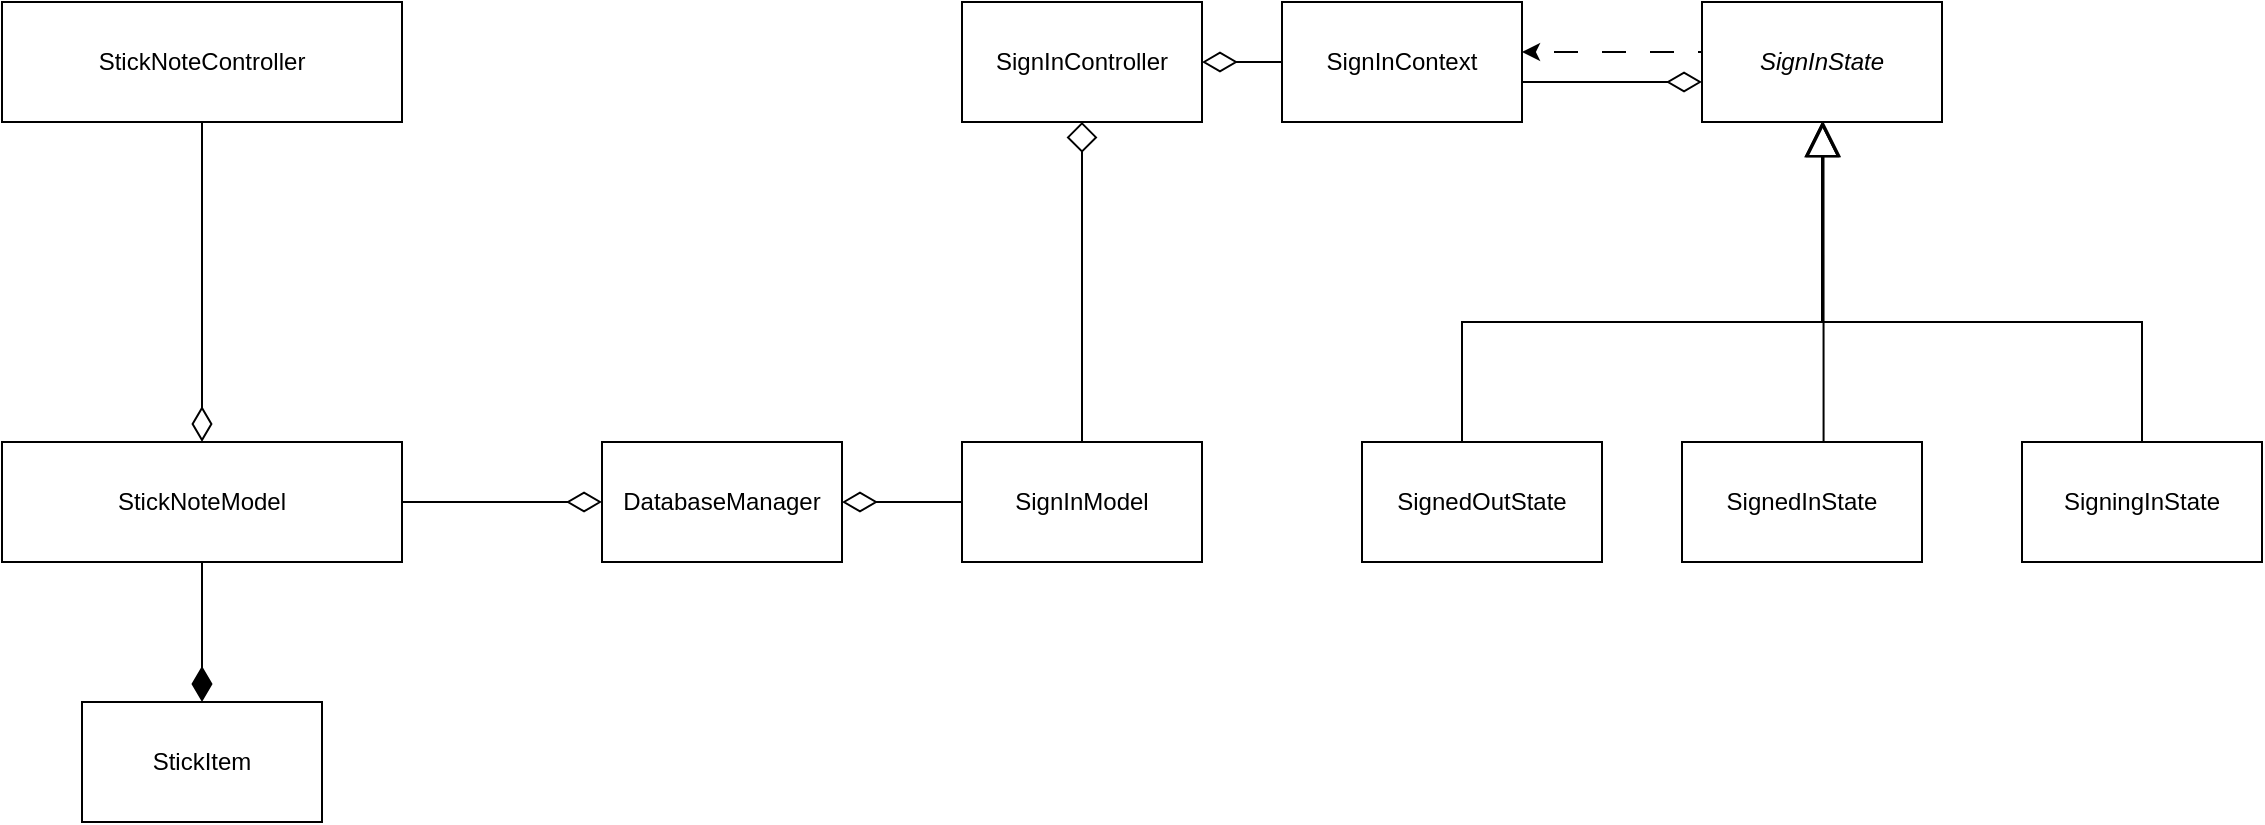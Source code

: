 <mxfile version="24.8.6">
  <diagram id="C5RBs43oDa-KdzZeNtuy" name="Page-1">
    <mxGraphModel dx="1056" dy="579" grid="1" gridSize="10" guides="1" tooltips="1" connect="1" arrows="1" fold="1" page="1" pageScale="1" pageWidth="827" pageHeight="1169" math="0" shadow="0">
      <root>
        <mxCell id="WIyWlLk6GJQsqaUBKTNV-0" />
        <mxCell id="WIyWlLk6GJQsqaUBKTNV-1" parent="WIyWlLk6GJQsqaUBKTNV-0" />
        <mxCell id="vef9GPdRkIHdl5Aqi3Rj-6" style="edgeStyle=orthogonalEdgeStyle;rounded=0;orthogonalLoop=1;jettySize=auto;html=1;entryX=0.5;entryY=0;entryDx=0;entryDy=0;endArrow=diamondThin;endFill=0;endSize=15;" edge="1" parent="WIyWlLk6GJQsqaUBKTNV-1" source="vef9GPdRkIHdl5Aqi3Rj-3" target="vef9GPdRkIHdl5Aqi3Rj-4">
          <mxGeometry relative="1" as="geometry" />
        </mxCell>
        <mxCell id="vef9GPdRkIHdl5Aqi3Rj-3" value="StickNoteController" style="rounded=0;whiteSpace=wrap;html=1;" vertex="1" parent="WIyWlLk6GJQsqaUBKTNV-1">
          <mxGeometry x="200" y="170" width="200" height="60" as="geometry" />
        </mxCell>
        <mxCell id="vef9GPdRkIHdl5Aqi3Rj-8" style="edgeStyle=orthogonalEdgeStyle;rounded=0;orthogonalLoop=1;jettySize=auto;html=1;entryX=0.5;entryY=0;entryDx=0;entryDy=0;endArrow=diamondThin;endFill=1;endSize=15;strokeWidth=1;" edge="1" parent="WIyWlLk6GJQsqaUBKTNV-1" source="vef9GPdRkIHdl5Aqi3Rj-4" target="vef9GPdRkIHdl5Aqi3Rj-7">
          <mxGeometry relative="1" as="geometry">
            <Array as="points">
              <mxPoint x="300" y="500" />
              <mxPoint x="300" y="500" />
            </Array>
          </mxGeometry>
        </mxCell>
        <mxCell id="vef9GPdRkIHdl5Aqi3Rj-4" value="StickNoteModel" style="rounded=0;whiteSpace=wrap;html=1;" vertex="1" parent="WIyWlLk6GJQsqaUBKTNV-1">
          <mxGeometry x="200" y="390" width="200" height="60" as="geometry" />
        </mxCell>
        <mxCell id="vef9GPdRkIHdl5Aqi3Rj-15" value="" style="edgeStyle=orthogonalEdgeStyle;rounded=0;orthogonalLoop=1;jettySize=auto;html=1;endArrow=diamondThin;endFill=0;endSize=15;exitX=1;exitY=0.5;exitDx=0;exitDy=0;" edge="1" parent="WIyWlLk6GJQsqaUBKTNV-1" source="vef9GPdRkIHdl5Aqi3Rj-4" target="vef9GPdRkIHdl5Aqi3Rj-14">
          <mxGeometry relative="1" as="geometry" />
        </mxCell>
        <mxCell id="vef9GPdRkIHdl5Aqi3Rj-7" value="StickItem" style="rounded=0;whiteSpace=wrap;html=1;" vertex="1" parent="WIyWlLk6GJQsqaUBKTNV-1">
          <mxGeometry x="240" y="520" width="120" height="60" as="geometry" />
        </mxCell>
        <mxCell id="vef9GPdRkIHdl5Aqi3Rj-14" value="DatabaseManager" style="rounded=0;whiteSpace=wrap;html=1;" vertex="1" parent="WIyWlLk6GJQsqaUBKTNV-1">
          <mxGeometry x="500" y="390" width="120" height="60" as="geometry" />
        </mxCell>
        <mxCell id="vef9GPdRkIHdl5Aqi3Rj-16" value="SignInController" style="rounded=0;whiteSpace=wrap;html=1;" vertex="1" parent="WIyWlLk6GJQsqaUBKTNV-1">
          <mxGeometry x="680" y="170" width="120" height="60" as="geometry" />
        </mxCell>
        <mxCell id="vef9GPdRkIHdl5Aqi3Rj-18" style="edgeStyle=orthogonalEdgeStyle;rounded=0;orthogonalLoop=1;jettySize=auto;html=1;endArrow=diamond;endFill=0;strokeWidth=1;endSize=13;entryX=0.5;entryY=1;entryDx=0;entryDy=0;exitX=0.5;exitY=0;exitDx=0;exitDy=0;" edge="1" parent="WIyWlLk6GJQsqaUBKTNV-1" source="vef9GPdRkIHdl5Aqi3Rj-17" target="vef9GPdRkIHdl5Aqi3Rj-16">
          <mxGeometry relative="1" as="geometry">
            <Array as="points">
              <mxPoint x="740" y="260" />
              <mxPoint x="740" y="260" />
            </Array>
          </mxGeometry>
        </mxCell>
        <mxCell id="vef9GPdRkIHdl5Aqi3Rj-19" value="" style="edgeStyle=orthogonalEdgeStyle;rounded=0;orthogonalLoop=1;jettySize=auto;html=1;endArrow=diamondThin;endFill=0;endSize=15;" edge="1" parent="WIyWlLk6GJQsqaUBKTNV-1" source="vef9GPdRkIHdl5Aqi3Rj-17" target="vef9GPdRkIHdl5Aqi3Rj-14">
          <mxGeometry relative="1" as="geometry" />
        </mxCell>
        <mxCell id="vef9GPdRkIHdl5Aqi3Rj-17" value="SignInModel" style="rounded=0;whiteSpace=wrap;html=1;" vertex="1" parent="WIyWlLk6GJQsqaUBKTNV-1">
          <mxGeometry x="680" y="390" width="120" height="60" as="geometry" />
        </mxCell>
        <mxCell id="vef9GPdRkIHdl5Aqi3Rj-23" value="" style="edgeStyle=orthogonalEdgeStyle;rounded=0;orthogonalLoop=1;jettySize=auto;html=1;exitX=1;exitY=0.25;exitDx=0;exitDy=0;dashed=1;dashPattern=12 12;" edge="1" parent="WIyWlLk6GJQsqaUBKTNV-1" source="vef9GPdRkIHdl5Aqi3Rj-20" target="vef9GPdRkIHdl5Aqi3Rj-22">
          <mxGeometry relative="1" as="geometry">
            <Array as="points">
              <mxPoint x="1170" y="195" />
            </Array>
          </mxGeometry>
        </mxCell>
        <mxCell id="vef9GPdRkIHdl5Aqi3Rj-20" value="&lt;span class=&quot;hljs-title class_&quot;&gt;&lt;i&gt;SignInState&lt;/i&gt;&lt;/span&gt;" style="rounded=0;whiteSpace=wrap;html=1;" vertex="1" parent="WIyWlLk6GJQsqaUBKTNV-1">
          <mxGeometry x="1050" y="170" width="120" height="60" as="geometry" />
        </mxCell>
        <mxCell id="vef9GPdRkIHdl5Aqi3Rj-39" style="edgeStyle=orthogonalEdgeStyle;rounded=0;orthogonalLoop=1;jettySize=auto;html=1;endArrow=diamondThin;endFill=0;endSize=15;" edge="1" parent="WIyWlLk6GJQsqaUBKTNV-1" source="vef9GPdRkIHdl5Aqi3Rj-22" target="vef9GPdRkIHdl5Aqi3Rj-20">
          <mxGeometry relative="1" as="geometry">
            <Array as="points">
              <mxPoint x="1010" y="210" />
              <mxPoint x="1010" y="210" />
            </Array>
          </mxGeometry>
        </mxCell>
        <mxCell id="vef9GPdRkIHdl5Aqi3Rj-40" style="edgeStyle=orthogonalEdgeStyle;rounded=0;orthogonalLoop=1;jettySize=auto;html=1;endArrow=diamondThin;endFill=0;endSize=15;" edge="1" parent="WIyWlLk6GJQsqaUBKTNV-1" source="vef9GPdRkIHdl5Aqi3Rj-22" target="vef9GPdRkIHdl5Aqi3Rj-16">
          <mxGeometry relative="1" as="geometry" />
        </mxCell>
        <mxCell id="vef9GPdRkIHdl5Aqi3Rj-22" value="SignInContext" style="rounded=0;whiteSpace=wrap;html=1;" vertex="1" parent="WIyWlLk6GJQsqaUBKTNV-1">
          <mxGeometry x="840" y="170" width="120" height="60" as="geometry" />
        </mxCell>
        <mxCell id="vef9GPdRkIHdl5Aqi3Rj-26" style="edgeStyle=orthogonalEdgeStyle;rounded=0;orthogonalLoop=1;jettySize=auto;html=1;endArrow=block;endFill=0;endSize=15;exitX=0.425;exitY=0.038;exitDx=0;exitDy=0;exitPerimeter=0;" edge="1" parent="WIyWlLk6GJQsqaUBKTNV-1" source="vef9GPdRkIHdl5Aqi3Rj-25" target="vef9GPdRkIHdl5Aqi3Rj-20">
          <mxGeometry relative="1" as="geometry">
            <mxPoint x="900" y="370" as="sourcePoint" />
            <mxPoint x="980" y="210.0" as="targetPoint" />
            <Array as="points">
              <mxPoint x="930" y="392" />
              <mxPoint x="930" y="330" />
              <mxPoint x="1110" y="330" />
            </Array>
          </mxGeometry>
        </mxCell>
        <mxCell id="vef9GPdRkIHdl5Aqi3Rj-25" value="&lt;span class=&quot;hljs-title class_&quot;&gt;SignedOutState&lt;/span&gt;" style="rounded=0;whiteSpace=wrap;html=1;" vertex="1" parent="WIyWlLk6GJQsqaUBKTNV-1">
          <mxGeometry x="880" y="390" width="120" height="60" as="geometry" />
        </mxCell>
        <mxCell id="vef9GPdRkIHdl5Aqi3Rj-29" style="edgeStyle=orthogonalEdgeStyle;rounded=0;orthogonalLoop=1;jettySize=auto;html=1;endArrow=block;endFill=0;endSize=15;exitX=0.5;exitY=0;exitDx=0;exitDy=0;" edge="1" parent="WIyWlLk6GJQsqaUBKTNV-1">
          <mxGeometry relative="1" as="geometry">
            <mxPoint x="1110.75" y="230" as="targetPoint" />
            <mxPoint x="1109.21" y="430.54" as="sourcePoint" />
            <Array as="points">
              <mxPoint x="1111" y="431" />
            </Array>
          </mxGeometry>
        </mxCell>
        <mxCell id="vef9GPdRkIHdl5Aqi3Rj-27" value="&lt;span class=&quot;hljs-title class_&quot;&gt;SignedInState&lt;/span&gt;" style="rounded=0;whiteSpace=wrap;html=1;" vertex="1" parent="WIyWlLk6GJQsqaUBKTNV-1">
          <mxGeometry x="1040" y="390" width="120" height="60" as="geometry" />
        </mxCell>
        <mxCell id="vef9GPdRkIHdl5Aqi3Rj-31" style="edgeStyle=orthogonalEdgeStyle;rounded=0;orthogonalLoop=1;jettySize=auto;html=1;endArrow=block;endFill=0;endSize=15;" edge="1" parent="WIyWlLk6GJQsqaUBKTNV-1" target="vef9GPdRkIHdl5Aqi3Rj-20">
          <mxGeometry relative="1" as="geometry">
            <mxPoint x="1270" y="410.0" as="sourcePoint" />
            <mxPoint x="1110" y="250" as="targetPoint" />
            <Array as="points">
              <mxPoint x="1270" y="330" />
              <mxPoint x="1110" y="330" />
            </Array>
          </mxGeometry>
        </mxCell>
        <mxCell id="vef9GPdRkIHdl5Aqi3Rj-30" value="&lt;span class=&quot;hljs-title class_&quot;&gt;SigningInState&lt;/span&gt;" style="rounded=0;whiteSpace=wrap;html=1;" vertex="1" parent="WIyWlLk6GJQsqaUBKTNV-1">
          <mxGeometry x="1210" y="390" width="120" height="60" as="geometry" />
        </mxCell>
      </root>
    </mxGraphModel>
  </diagram>
</mxfile>
